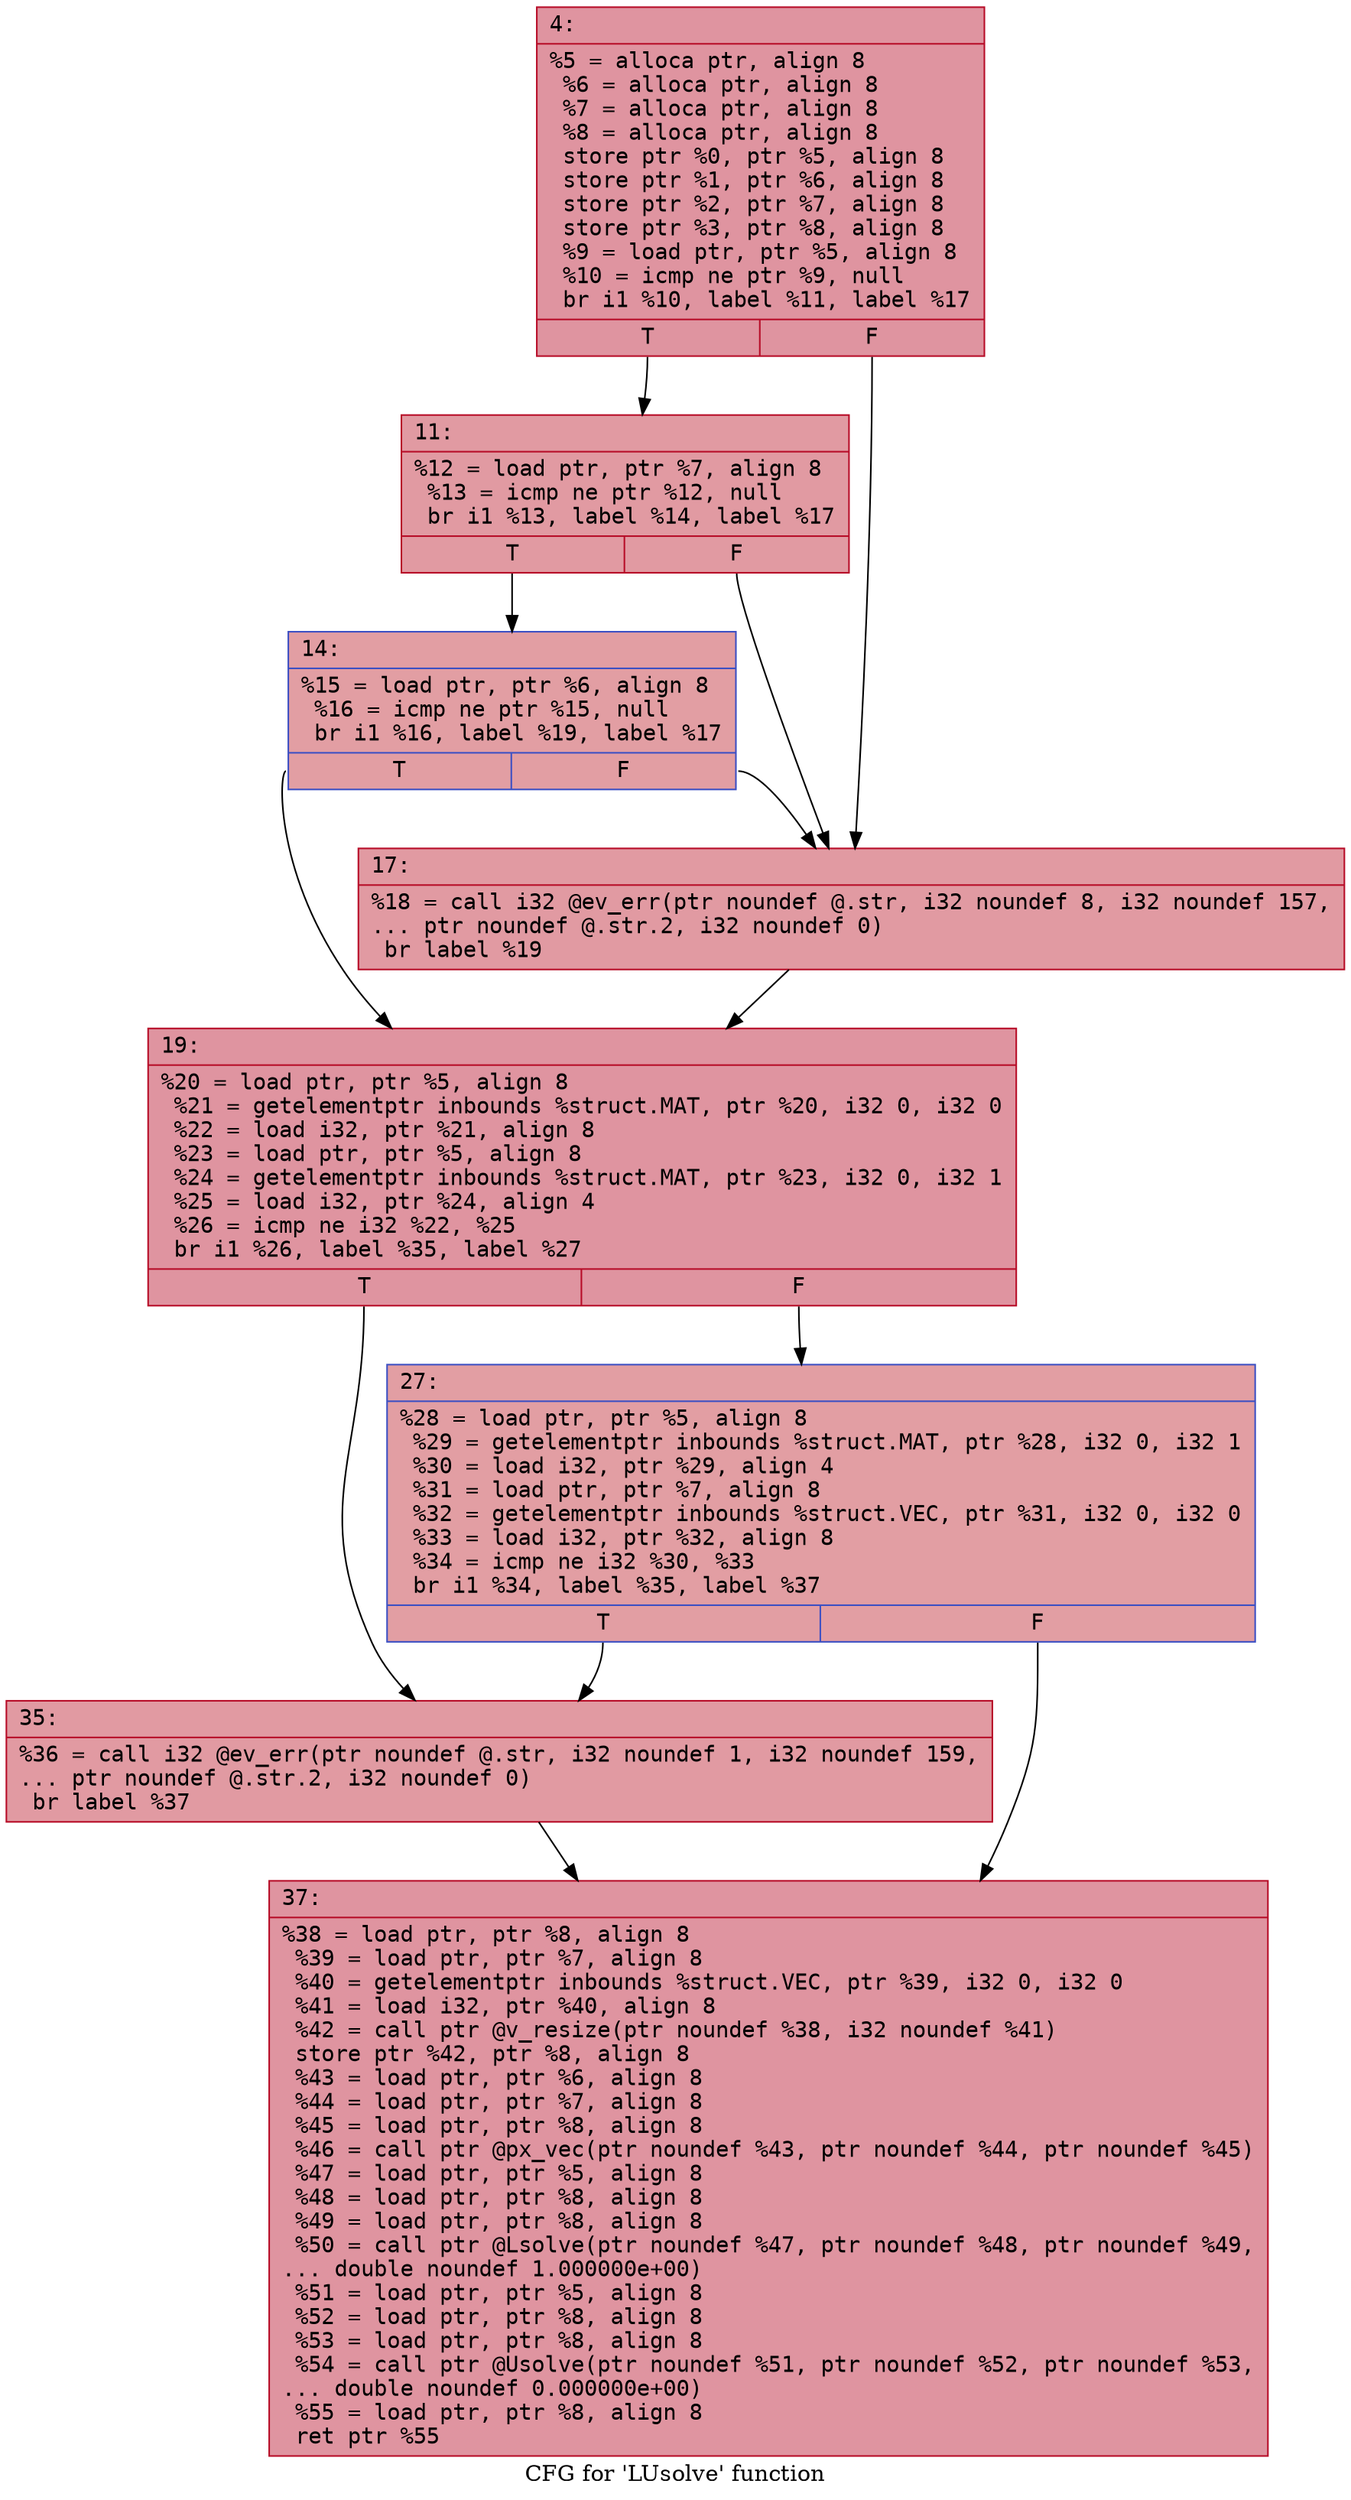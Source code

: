 digraph "CFG for 'LUsolve' function" {
	label="CFG for 'LUsolve' function";

	Node0x600002403070 [shape=record,color="#b70d28ff", style=filled, fillcolor="#b70d2870" fontname="Courier",label="{4:\l|  %5 = alloca ptr, align 8\l  %6 = alloca ptr, align 8\l  %7 = alloca ptr, align 8\l  %8 = alloca ptr, align 8\l  store ptr %0, ptr %5, align 8\l  store ptr %1, ptr %6, align 8\l  store ptr %2, ptr %7, align 8\l  store ptr %3, ptr %8, align 8\l  %9 = load ptr, ptr %5, align 8\l  %10 = icmp ne ptr %9, null\l  br i1 %10, label %11, label %17\l|{<s0>T|<s1>F}}"];
	Node0x600002403070:s0 -> Node0x600002403110[tooltip="4 -> 11\nProbability 62.50%" ];
	Node0x600002403070:s1 -> Node0x6000024031b0[tooltip="4 -> 17\nProbability 37.50%" ];
	Node0x600002403110 [shape=record,color="#b70d28ff", style=filled, fillcolor="#bb1b2c70" fontname="Courier",label="{11:\l|  %12 = load ptr, ptr %7, align 8\l  %13 = icmp ne ptr %12, null\l  br i1 %13, label %14, label %17\l|{<s0>T|<s1>F}}"];
	Node0x600002403110:s0 -> Node0x600002403160[tooltip="11 -> 14\nProbability 62.50%" ];
	Node0x600002403110:s1 -> Node0x6000024031b0[tooltip="11 -> 17\nProbability 37.50%" ];
	Node0x600002403160 [shape=record,color="#3d50c3ff", style=filled, fillcolor="#be242e70" fontname="Courier",label="{14:\l|  %15 = load ptr, ptr %6, align 8\l  %16 = icmp ne ptr %15, null\l  br i1 %16, label %19, label %17\l|{<s0>T|<s1>F}}"];
	Node0x600002403160:s0 -> Node0x600002403200[tooltip="14 -> 19\nProbability 62.50%" ];
	Node0x600002403160:s1 -> Node0x6000024031b0[tooltip="14 -> 17\nProbability 37.50%" ];
	Node0x6000024031b0 [shape=record,color="#b70d28ff", style=filled, fillcolor="#bb1b2c70" fontname="Courier",label="{17:\l|  %18 = call i32 @ev_err(ptr noundef @.str, i32 noundef 8, i32 noundef 157,\l... ptr noundef @.str.2, i32 noundef 0)\l  br label %19\l}"];
	Node0x6000024031b0 -> Node0x600002403200[tooltip="17 -> 19\nProbability 100.00%" ];
	Node0x600002403200 [shape=record,color="#b70d28ff", style=filled, fillcolor="#b70d2870" fontname="Courier",label="{19:\l|  %20 = load ptr, ptr %5, align 8\l  %21 = getelementptr inbounds %struct.MAT, ptr %20, i32 0, i32 0\l  %22 = load i32, ptr %21, align 8\l  %23 = load ptr, ptr %5, align 8\l  %24 = getelementptr inbounds %struct.MAT, ptr %23, i32 0, i32 1\l  %25 = load i32, ptr %24, align 4\l  %26 = icmp ne i32 %22, %25\l  br i1 %26, label %35, label %27\l|{<s0>T|<s1>F}}"];
	Node0x600002403200:s0 -> Node0x6000024032a0[tooltip="19 -> 35\nProbability 50.00%" ];
	Node0x600002403200:s1 -> Node0x600002403250[tooltip="19 -> 27\nProbability 50.00%" ];
	Node0x600002403250 [shape=record,color="#3d50c3ff", style=filled, fillcolor="#be242e70" fontname="Courier",label="{27:\l|  %28 = load ptr, ptr %5, align 8\l  %29 = getelementptr inbounds %struct.MAT, ptr %28, i32 0, i32 1\l  %30 = load i32, ptr %29, align 4\l  %31 = load ptr, ptr %7, align 8\l  %32 = getelementptr inbounds %struct.VEC, ptr %31, i32 0, i32 0\l  %33 = load i32, ptr %32, align 8\l  %34 = icmp ne i32 %30, %33\l  br i1 %34, label %35, label %37\l|{<s0>T|<s1>F}}"];
	Node0x600002403250:s0 -> Node0x6000024032a0[tooltip="27 -> 35\nProbability 50.00%" ];
	Node0x600002403250:s1 -> Node0x6000024032f0[tooltip="27 -> 37\nProbability 50.00%" ];
	Node0x6000024032a0 [shape=record,color="#b70d28ff", style=filled, fillcolor="#bb1b2c70" fontname="Courier",label="{35:\l|  %36 = call i32 @ev_err(ptr noundef @.str, i32 noundef 1, i32 noundef 159,\l... ptr noundef @.str.2, i32 noundef 0)\l  br label %37\l}"];
	Node0x6000024032a0 -> Node0x6000024032f0[tooltip="35 -> 37\nProbability 100.00%" ];
	Node0x6000024032f0 [shape=record,color="#b70d28ff", style=filled, fillcolor="#b70d2870" fontname="Courier",label="{37:\l|  %38 = load ptr, ptr %8, align 8\l  %39 = load ptr, ptr %7, align 8\l  %40 = getelementptr inbounds %struct.VEC, ptr %39, i32 0, i32 0\l  %41 = load i32, ptr %40, align 8\l  %42 = call ptr @v_resize(ptr noundef %38, i32 noundef %41)\l  store ptr %42, ptr %8, align 8\l  %43 = load ptr, ptr %6, align 8\l  %44 = load ptr, ptr %7, align 8\l  %45 = load ptr, ptr %8, align 8\l  %46 = call ptr @px_vec(ptr noundef %43, ptr noundef %44, ptr noundef %45)\l  %47 = load ptr, ptr %5, align 8\l  %48 = load ptr, ptr %8, align 8\l  %49 = load ptr, ptr %8, align 8\l  %50 = call ptr @Lsolve(ptr noundef %47, ptr noundef %48, ptr noundef %49,\l... double noundef 1.000000e+00)\l  %51 = load ptr, ptr %5, align 8\l  %52 = load ptr, ptr %8, align 8\l  %53 = load ptr, ptr %8, align 8\l  %54 = call ptr @Usolve(ptr noundef %51, ptr noundef %52, ptr noundef %53,\l... double noundef 0.000000e+00)\l  %55 = load ptr, ptr %8, align 8\l  ret ptr %55\l}"];
}
